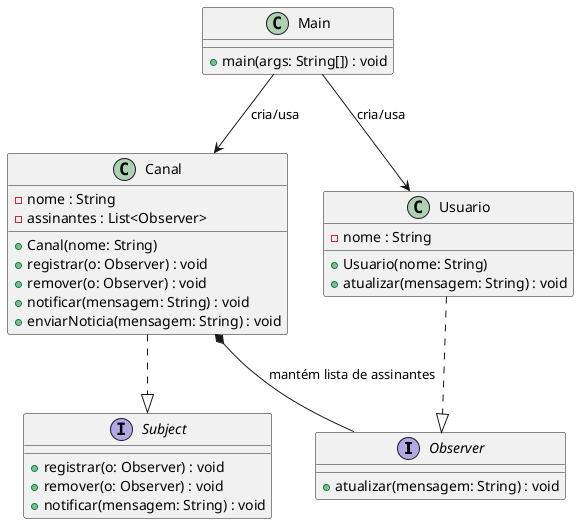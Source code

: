 @startuml ObserverPatternAlterado

' ---------------------------
' Interfaces
' ---------------------------
interface Observer {
    + atualizar(mensagem: String) : void
}

interface Subject {
    + registrar(o: Observer) : void
    + remover(o: Observer) : void
    + notificar(mensagem: String) : void
}

' ---------------------------
' Classes concretas
' ---------------------------
class Canal {
    - nome : String
    - assinantes : List<Observer>
    + Canal(nome: String)
    + registrar(o: Observer) : void
    + remover(o: Observer) : void
    + notificar(mensagem: String) : void
    + enviarNoticia(mensagem: String) : void
}

class Usuario {
    - nome : String
    + Usuario(nome: String)
    + atualizar(mensagem: String) : void
}

class Main {
    + main(args: String[]) : void
}

' ---------------------------
' Implementação / Herança
' ---------------------------
Canal ..|> Subject
Usuario ..|> Observer

' ---------------------------
' Associação / dependência
' ---------------------------
Main --> Canal : cria/usa
Main --> Usuario : cria/usa
Canal *-- Observer : mantém lista de assinantes

@enduml
